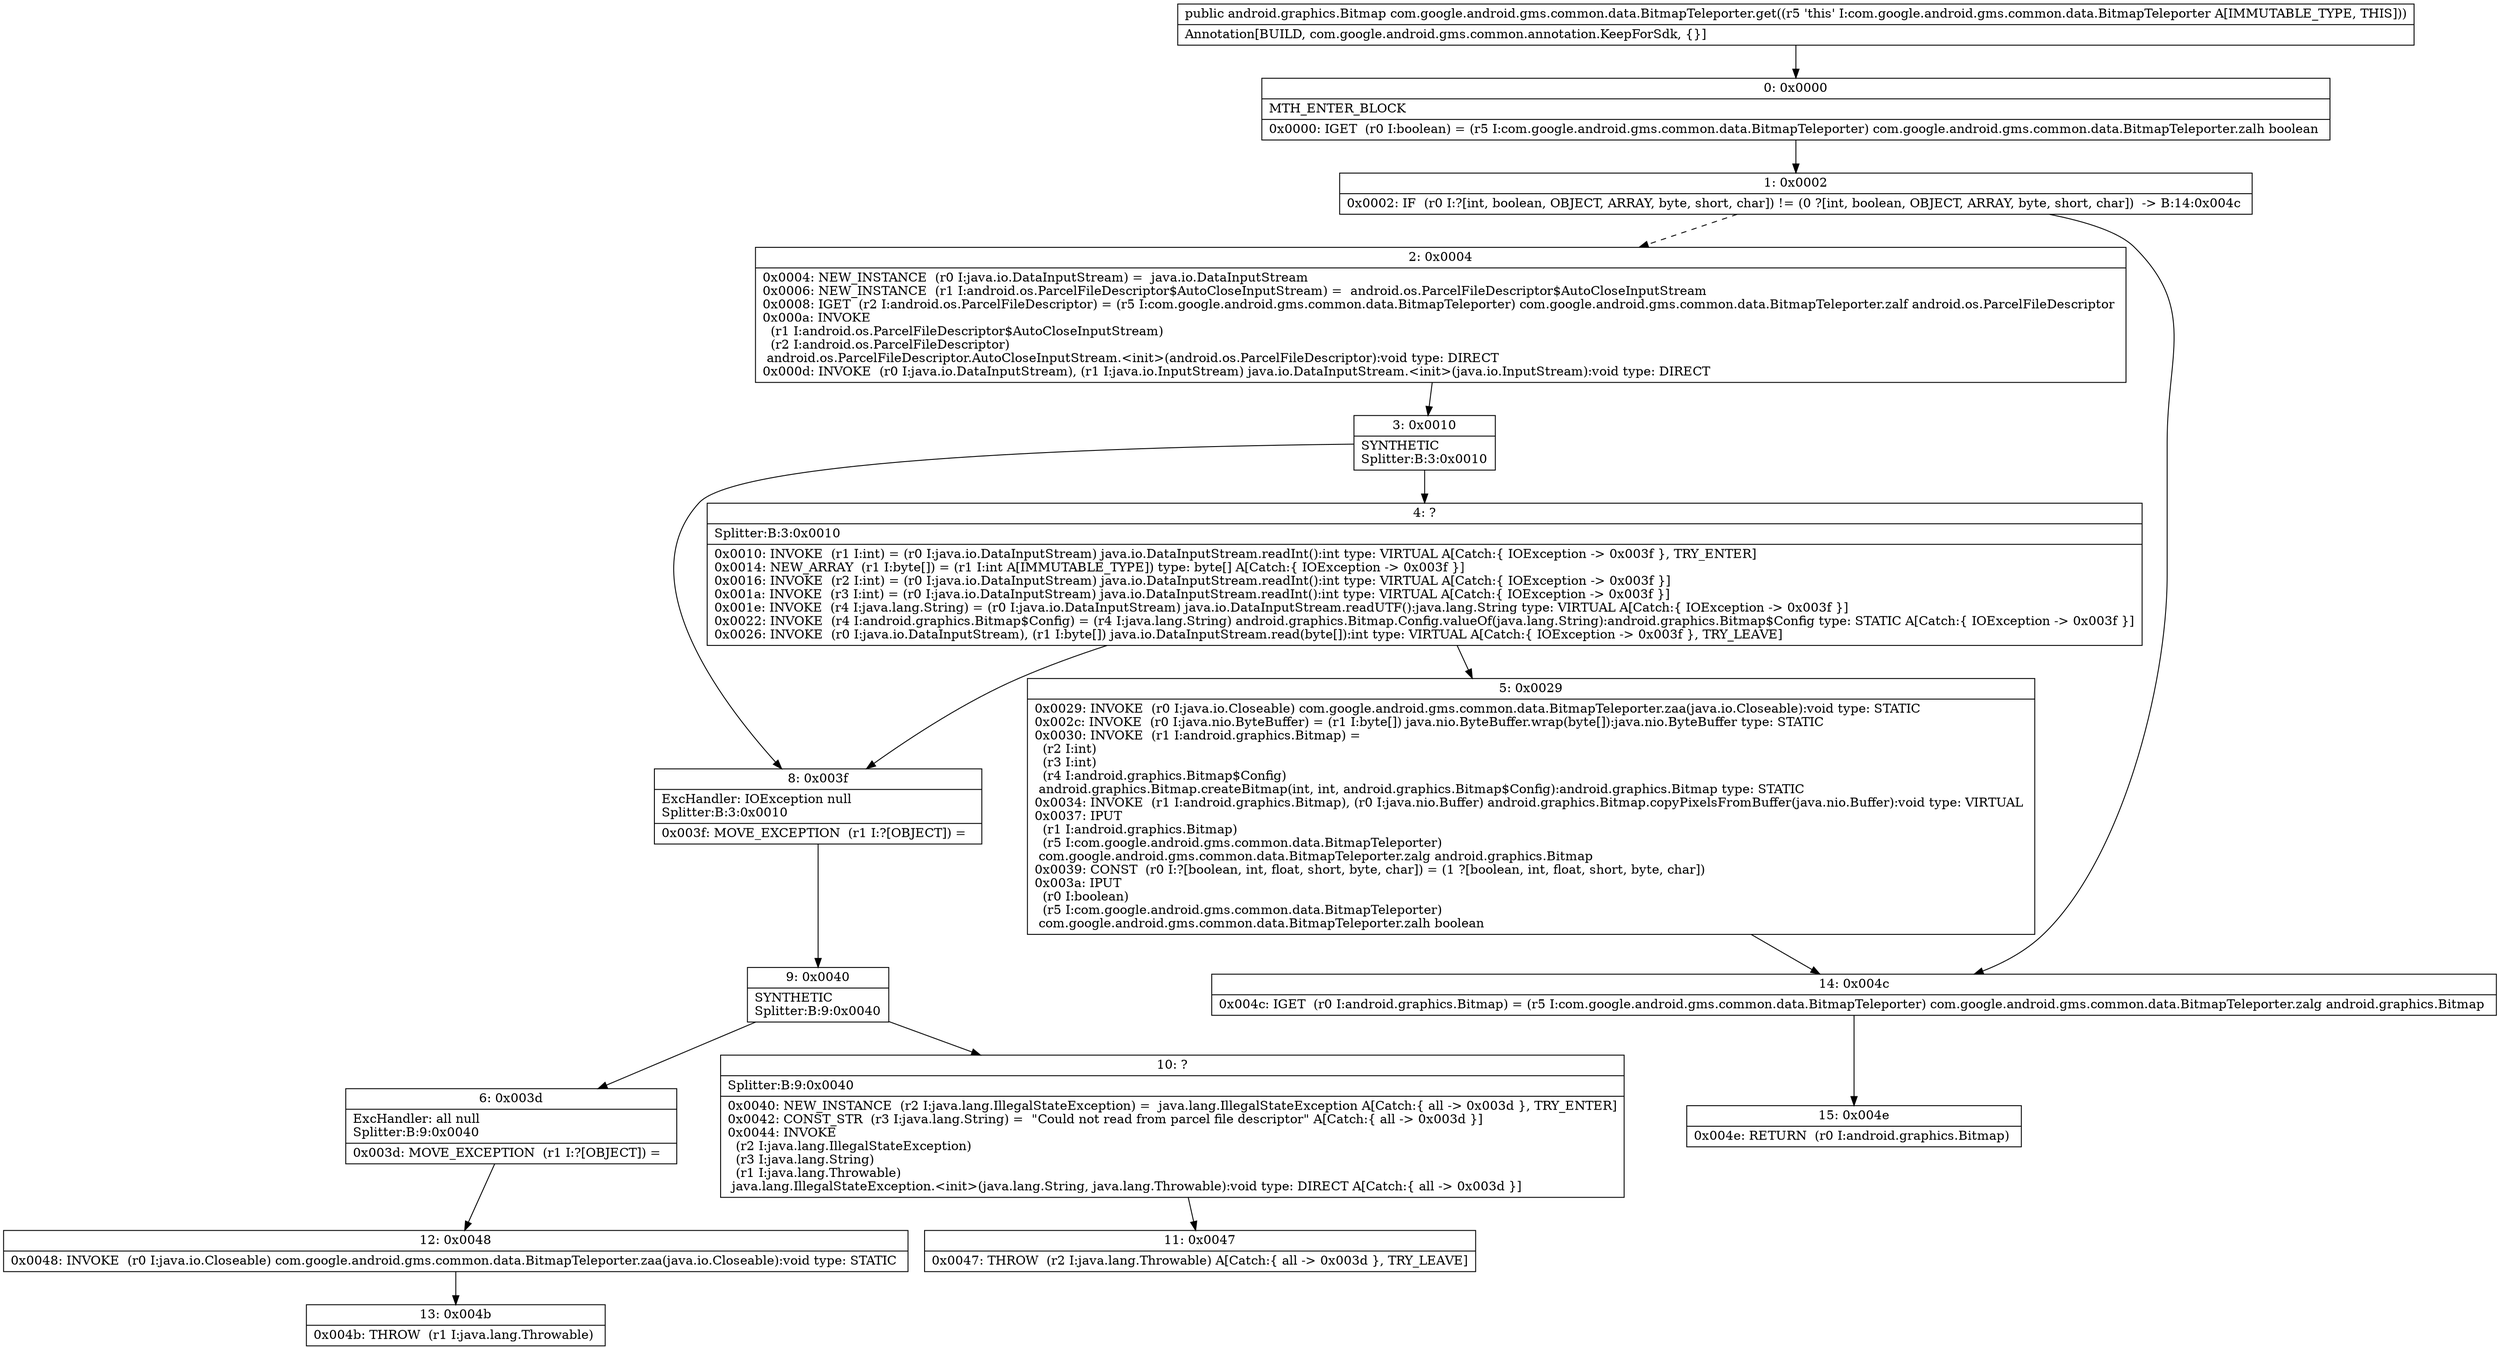 digraph "CFG forcom.google.android.gms.common.data.BitmapTeleporter.get()Landroid\/graphics\/Bitmap;" {
Node_0 [shape=record,label="{0\:\ 0x0000|MTH_ENTER_BLOCK\l|0x0000: IGET  (r0 I:boolean) = (r5 I:com.google.android.gms.common.data.BitmapTeleporter) com.google.android.gms.common.data.BitmapTeleporter.zalh boolean \l}"];
Node_1 [shape=record,label="{1\:\ 0x0002|0x0002: IF  (r0 I:?[int, boolean, OBJECT, ARRAY, byte, short, char]) != (0 ?[int, boolean, OBJECT, ARRAY, byte, short, char])  \-\> B:14:0x004c \l}"];
Node_2 [shape=record,label="{2\:\ 0x0004|0x0004: NEW_INSTANCE  (r0 I:java.io.DataInputStream) =  java.io.DataInputStream \l0x0006: NEW_INSTANCE  (r1 I:android.os.ParcelFileDescriptor$AutoCloseInputStream) =  android.os.ParcelFileDescriptor$AutoCloseInputStream \l0x0008: IGET  (r2 I:android.os.ParcelFileDescriptor) = (r5 I:com.google.android.gms.common.data.BitmapTeleporter) com.google.android.gms.common.data.BitmapTeleporter.zalf android.os.ParcelFileDescriptor \l0x000a: INVOKE  \l  (r1 I:android.os.ParcelFileDescriptor$AutoCloseInputStream)\l  (r2 I:android.os.ParcelFileDescriptor)\l android.os.ParcelFileDescriptor.AutoCloseInputStream.\<init\>(android.os.ParcelFileDescriptor):void type: DIRECT \l0x000d: INVOKE  (r0 I:java.io.DataInputStream), (r1 I:java.io.InputStream) java.io.DataInputStream.\<init\>(java.io.InputStream):void type: DIRECT \l}"];
Node_3 [shape=record,label="{3\:\ 0x0010|SYNTHETIC\lSplitter:B:3:0x0010\l}"];
Node_4 [shape=record,label="{4\:\ ?|Splitter:B:3:0x0010\l|0x0010: INVOKE  (r1 I:int) = (r0 I:java.io.DataInputStream) java.io.DataInputStream.readInt():int type: VIRTUAL A[Catch:\{ IOException \-\> 0x003f \}, TRY_ENTER]\l0x0014: NEW_ARRAY  (r1 I:byte[]) = (r1 I:int A[IMMUTABLE_TYPE]) type: byte[] A[Catch:\{ IOException \-\> 0x003f \}]\l0x0016: INVOKE  (r2 I:int) = (r0 I:java.io.DataInputStream) java.io.DataInputStream.readInt():int type: VIRTUAL A[Catch:\{ IOException \-\> 0x003f \}]\l0x001a: INVOKE  (r3 I:int) = (r0 I:java.io.DataInputStream) java.io.DataInputStream.readInt():int type: VIRTUAL A[Catch:\{ IOException \-\> 0x003f \}]\l0x001e: INVOKE  (r4 I:java.lang.String) = (r0 I:java.io.DataInputStream) java.io.DataInputStream.readUTF():java.lang.String type: VIRTUAL A[Catch:\{ IOException \-\> 0x003f \}]\l0x0022: INVOKE  (r4 I:android.graphics.Bitmap$Config) = (r4 I:java.lang.String) android.graphics.Bitmap.Config.valueOf(java.lang.String):android.graphics.Bitmap$Config type: STATIC A[Catch:\{ IOException \-\> 0x003f \}]\l0x0026: INVOKE  (r0 I:java.io.DataInputStream), (r1 I:byte[]) java.io.DataInputStream.read(byte[]):int type: VIRTUAL A[Catch:\{ IOException \-\> 0x003f \}, TRY_LEAVE]\l}"];
Node_5 [shape=record,label="{5\:\ 0x0029|0x0029: INVOKE  (r0 I:java.io.Closeable) com.google.android.gms.common.data.BitmapTeleporter.zaa(java.io.Closeable):void type: STATIC \l0x002c: INVOKE  (r0 I:java.nio.ByteBuffer) = (r1 I:byte[]) java.nio.ByteBuffer.wrap(byte[]):java.nio.ByteBuffer type: STATIC \l0x0030: INVOKE  (r1 I:android.graphics.Bitmap) = \l  (r2 I:int)\l  (r3 I:int)\l  (r4 I:android.graphics.Bitmap$Config)\l android.graphics.Bitmap.createBitmap(int, int, android.graphics.Bitmap$Config):android.graphics.Bitmap type: STATIC \l0x0034: INVOKE  (r1 I:android.graphics.Bitmap), (r0 I:java.nio.Buffer) android.graphics.Bitmap.copyPixelsFromBuffer(java.nio.Buffer):void type: VIRTUAL \l0x0037: IPUT  \l  (r1 I:android.graphics.Bitmap)\l  (r5 I:com.google.android.gms.common.data.BitmapTeleporter)\l com.google.android.gms.common.data.BitmapTeleporter.zalg android.graphics.Bitmap \l0x0039: CONST  (r0 I:?[boolean, int, float, short, byte, char]) = (1 ?[boolean, int, float, short, byte, char]) \l0x003a: IPUT  \l  (r0 I:boolean)\l  (r5 I:com.google.android.gms.common.data.BitmapTeleporter)\l com.google.android.gms.common.data.BitmapTeleporter.zalh boolean \l}"];
Node_6 [shape=record,label="{6\:\ 0x003d|ExcHandler: all null\lSplitter:B:9:0x0040\l|0x003d: MOVE_EXCEPTION  (r1 I:?[OBJECT]) =  \l}"];
Node_8 [shape=record,label="{8\:\ 0x003f|ExcHandler: IOException null\lSplitter:B:3:0x0010\l|0x003f: MOVE_EXCEPTION  (r1 I:?[OBJECT]) =  \l}"];
Node_9 [shape=record,label="{9\:\ 0x0040|SYNTHETIC\lSplitter:B:9:0x0040\l}"];
Node_10 [shape=record,label="{10\:\ ?|Splitter:B:9:0x0040\l|0x0040: NEW_INSTANCE  (r2 I:java.lang.IllegalStateException) =  java.lang.IllegalStateException A[Catch:\{ all \-\> 0x003d \}, TRY_ENTER]\l0x0042: CONST_STR  (r3 I:java.lang.String) =  \"Could not read from parcel file descriptor\" A[Catch:\{ all \-\> 0x003d \}]\l0x0044: INVOKE  \l  (r2 I:java.lang.IllegalStateException)\l  (r3 I:java.lang.String)\l  (r1 I:java.lang.Throwable)\l java.lang.IllegalStateException.\<init\>(java.lang.String, java.lang.Throwable):void type: DIRECT A[Catch:\{ all \-\> 0x003d \}]\l}"];
Node_11 [shape=record,label="{11\:\ 0x0047|0x0047: THROW  (r2 I:java.lang.Throwable) A[Catch:\{ all \-\> 0x003d \}, TRY_LEAVE]\l}"];
Node_12 [shape=record,label="{12\:\ 0x0048|0x0048: INVOKE  (r0 I:java.io.Closeable) com.google.android.gms.common.data.BitmapTeleporter.zaa(java.io.Closeable):void type: STATIC \l}"];
Node_13 [shape=record,label="{13\:\ 0x004b|0x004b: THROW  (r1 I:java.lang.Throwable) \l}"];
Node_14 [shape=record,label="{14\:\ 0x004c|0x004c: IGET  (r0 I:android.graphics.Bitmap) = (r5 I:com.google.android.gms.common.data.BitmapTeleporter) com.google.android.gms.common.data.BitmapTeleporter.zalg android.graphics.Bitmap \l}"];
Node_15 [shape=record,label="{15\:\ 0x004e|0x004e: RETURN  (r0 I:android.graphics.Bitmap) \l}"];
MethodNode[shape=record,label="{public android.graphics.Bitmap com.google.android.gms.common.data.BitmapTeleporter.get((r5 'this' I:com.google.android.gms.common.data.BitmapTeleporter A[IMMUTABLE_TYPE, THIS]))  | Annotation[BUILD, com.google.android.gms.common.annotation.KeepForSdk, \{\}]\l}"];
MethodNode -> Node_0;
Node_0 -> Node_1;
Node_1 -> Node_2[style=dashed];
Node_1 -> Node_14;
Node_2 -> Node_3;
Node_3 -> Node_4;
Node_3 -> Node_8;
Node_4 -> Node_5;
Node_4 -> Node_8;
Node_5 -> Node_14;
Node_6 -> Node_12;
Node_8 -> Node_9;
Node_9 -> Node_10;
Node_9 -> Node_6;
Node_10 -> Node_11;
Node_12 -> Node_13;
Node_14 -> Node_15;
}

